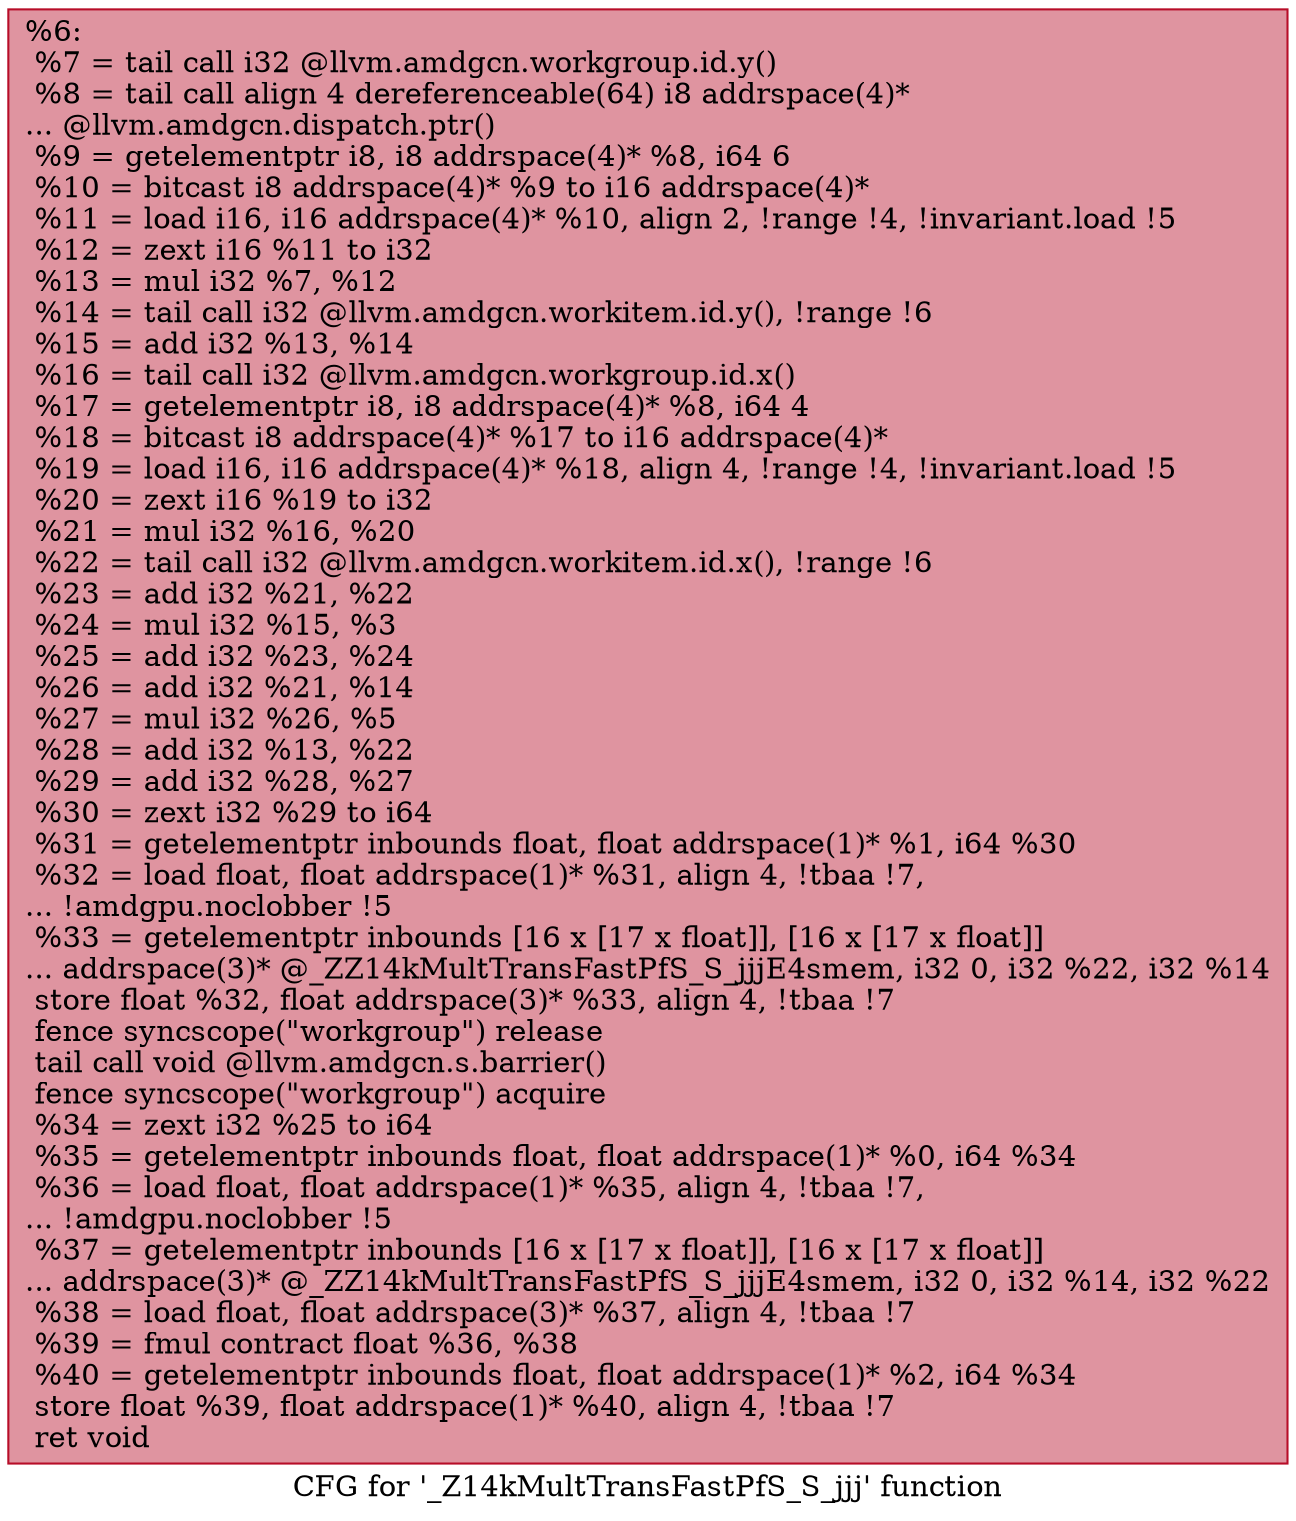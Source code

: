 digraph "CFG for '_Z14kMultTransFastPfS_S_jjj' function" {
	label="CFG for '_Z14kMultTransFastPfS_S_jjj' function";

	Node0x5792290 [shape=record,color="#b70d28ff", style=filled, fillcolor="#b70d2870",label="{%6:\l  %7 = tail call i32 @llvm.amdgcn.workgroup.id.y()\l  %8 = tail call align 4 dereferenceable(64) i8 addrspace(4)*\l... @llvm.amdgcn.dispatch.ptr()\l  %9 = getelementptr i8, i8 addrspace(4)* %8, i64 6\l  %10 = bitcast i8 addrspace(4)* %9 to i16 addrspace(4)*\l  %11 = load i16, i16 addrspace(4)* %10, align 2, !range !4, !invariant.load !5\l  %12 = zext i16 %11 to i32\l  %13 = mul i32 %7, %12\l  %14 = tail call i32 @llvm.amdgcn.workitem.id.y(), !range !6\l  %15 = add i32 %13, %14\l  %16 = tail call i32 @llvm.amdgcn.workgroup.id.x()\l  %17 = getelementptr i8, i8 addrspace(4)* %8, i64 4\l  %18 = bitcast i8 addrspace(4)* %17 to i16 addrspace(4)*\l  %19 = load i16, i16 addrspace(4)* %18, align 4, !range !4, !invariant.load !5\l  %20 = zext i16 %19 to i32\l  %21 = mul i32 %16, %20\l  %22 = tail call i32 @llvm.amdgcn.workitem.id.x(), !range !6\l  %23 = add i32 %21, %22\l  %24 = mul i32 %15, %3\l  %25 = add i32 %23, %24\l  %26 = add i32 %21, %14\l  %27 = mul i32 %26, %5\l  %28 = add i32 %13, %22\l  %29 = add i32 %28, %27\l  %30 = zext i32 %29 to i64\l  %31 = getelementptr inbounds float, float addrspace(1)* %1, i64 %30\l  %32 = load float, float addrspace(1)* %31, align 4, !tbaa !7,\l... !amdgpu.noclobber !5\l  %33 = getelementptr inbounds [16 x [17 x float]], [16 x [17 x float]]\l... addrspace(3)* @_ZZ14kMultTransFastPfS_S_jjjE4smem, i32 0, i32 %22, i32 %14\l  store float %32, float addrspace(3)* %33, align 4, !tbaa !7\l  fence syncscope(\"workgroup\") release\l  tail call void @llvm.amdgcn.s.barrier()\l  fence syncscope(\"workgroup\") acquire\l  %34 = zext i32 %25 to i64\l  %35 = getelementptr inbounds float, float addrspace(1)* %0, i64 %34\l  %36 = load float, float addrspace(1)* %35, align 4, !tbaa !7,\l... !amdgpu.noclobber !5\l  %37 = getelementptr inbounds [16 x [17 x float]], [16 x [17 x float]]\l... addrspace(3)* @_ZZ14kMultTransFastPfS_S_jjjE4smem, i32 0, i32 %14, i32 %22\l  %38 = load float, float addrspace(3)* %37, align 4, !tbaa !7\l  %39 = fmul contract float %36, %38\l  %40 = getelementptr inbounds float, float addrspace(1)* %2, i64 %34\l  store float %39, float addrspace(1)* %40, align 4, !tbaa !7\l  ret void\l}"];
}
